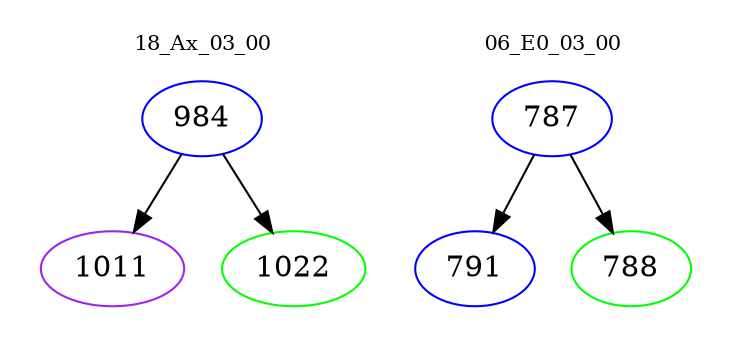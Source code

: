 digraph{
subgraph cluster_0 {
color = white
label = "18_Ax_03_00";
fontsize=10;
T0_984 [label="984", color="blue"]
T0_984 -> T0_1011 [color="black"]
T0_1011 [label="1011", color="purple"]
T0_984 -> T0_1022 [color="black"]
T0_1022 [label="1022", color="green"]
}
subgraph cluster_1 {
color = white
label = "06_E0_03_00";
fontsize=10;
T1_787 [label="787", color="blue"]
T1_787 -> T1_791 [color="black"]
T1_791 [label="791", color="blue"]
T1_787 -> T1_788 [color="black"]
T1_788 [label="788", color="green"]
}
}
